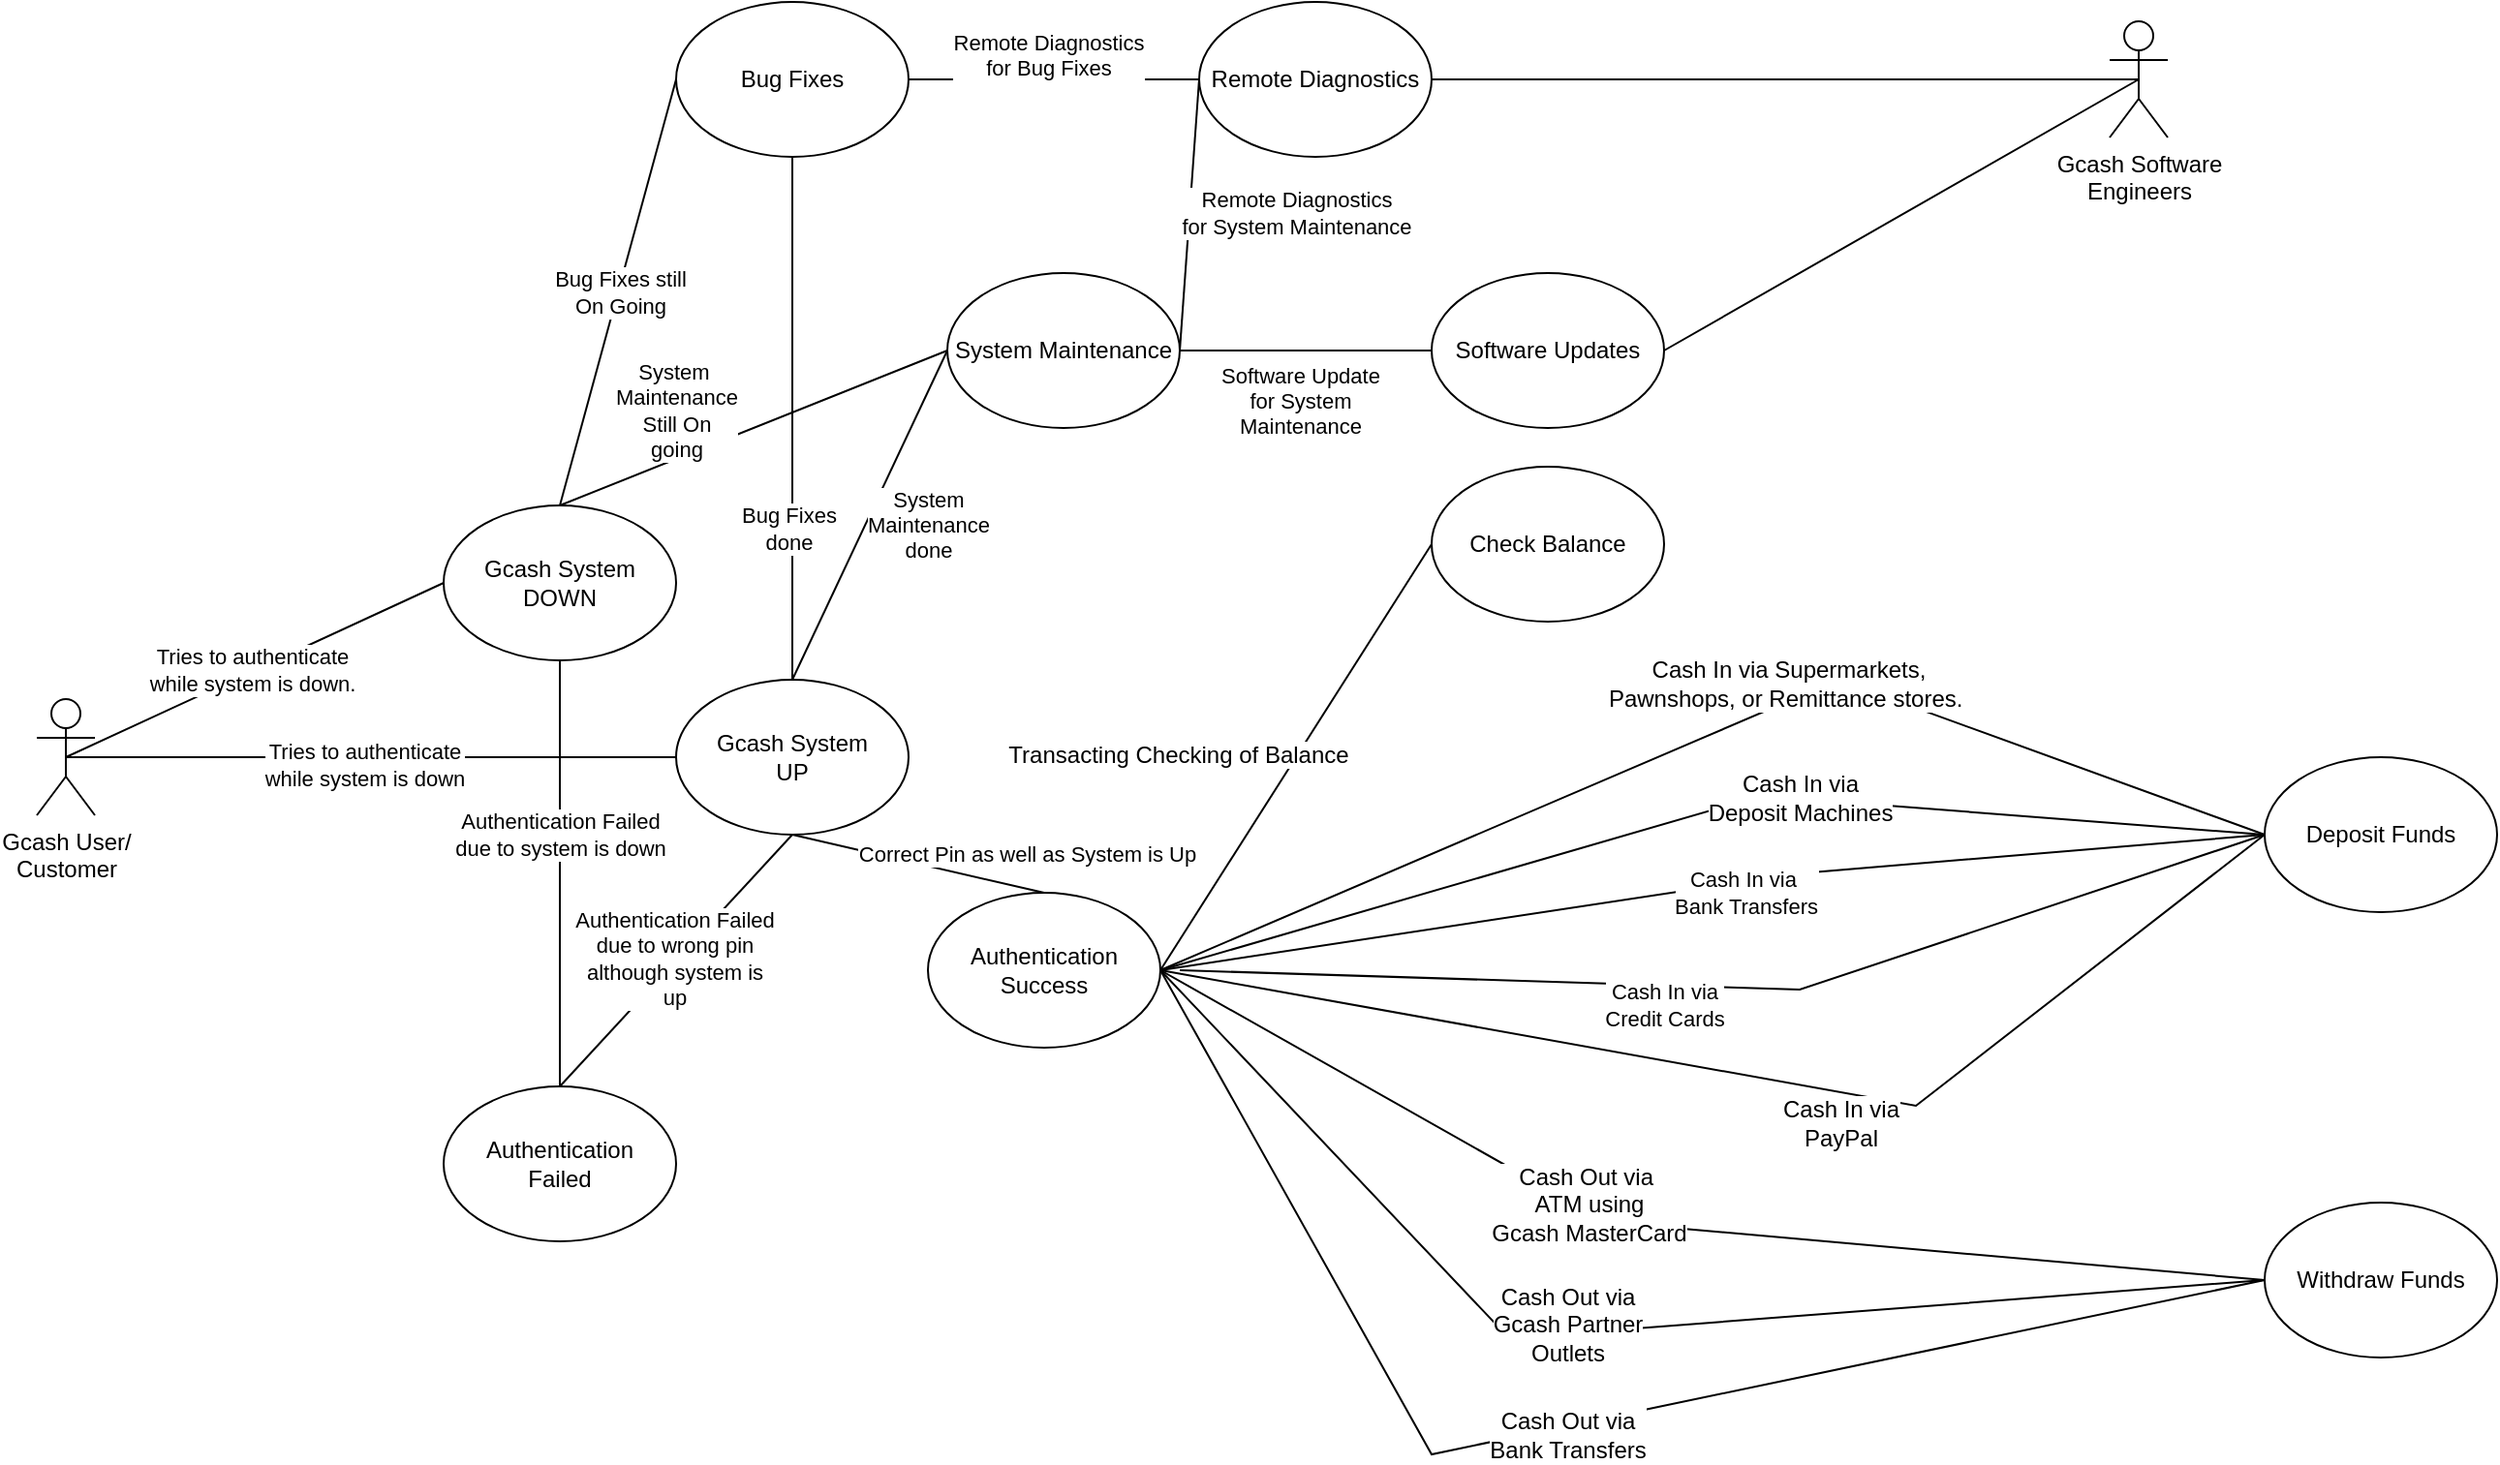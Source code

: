 <mxfile version="22.1.3" type="github">
  <diagram name="Page-1" id="0783ab3e-0a74-02c8-0abd-f7b4e66b4bec">
    <mxGraphModel dx="3316" dy="1930" grid="1" gridSize="10" guides="1" tooltips="1" connect="1" arrows="1" fold="1" page="1" pageScale="1" pageWidth="850" pageHeight="1100" background="none" math="0" shadow="0">
      <root>
        <mxCell id="0" />
        <mxCell id="1" parent="0" />
        <mxCell id="fiwsSdyqOs6rsyfke5sV-4" value="Check Balance" style="ellipse;whiteSpace=wrap;html=1;" parent="1" vertex="1">
          <mxGeometry x="-690" y="-500" width="120" height="80" as="geometry" />
        </mxCell>
        <mxCell id="fiwsSdyqOs6rsyfke5sV-5" value="" style="endArrow=none;html=1;rounded=0;entryX=0;entryY=0.5;entryDx=0;entryDy=0;exitX=1;exitY=0.5;exitDx=0;exitDy=0;" parent="1" source="6iGNeCmWqQAIdZ_xOtgq-26" target="fiwsSdyqOs6rsyfke5sV-4" edge="1">
          <mxGeometry width="50" height="50" relative="1" as="geometry">
            <mxPoint x="-680" y="-380" as="sourcePoint" />
            <mxPoint x="470" y="49.47" as="targetPoint" />
            <Array as="points" />
          </mxGeometry>
        </mxCell>
        <mxCell id="fiwsSdyqOs6rsyfke5sV-6" value="Transacting Checking of Balance" style="edgeLabel;html=1;align=center;verticalAlign=bottom;resizable=0;points=[];fontSize=12;" parent="fiwsSdyqOs6rsyfke5sV-5" vertex="1" connectable="0">
          <mxGeometry x="-0.068" relative="1" as="geometry">
            <mxPoint x="-56" as="offset" />
          </mxGeometry>
        </mxCell>
        <mxCell id="fiwsSdyqOs6rsyfke5sV-9" value="Deposit Funds" style="ellipse;whiteSpace=wrap;html=1;" parent="1" vertex="1">
          <mxGeometry x="-260" y="-350" width="120" height="80" as="geometry" />
        </mxCell>
        <mxCell id="fiwsSdyqOs6rsyfke5sV-10" value="" style="endArrow=none;html=1;rounded=0;exitX=1;exitY=0.5;exitDx=0;exitDy=0;entryX=0;entryY=0.5;entryDx=0;entryDy=0;" parent="1" source="6iGNeCmWqQAIdZ_xOtgq-26" target="fiwsSdyqOs6rsyfke5sV-9" edge="1">
          <mxGeometry width="50" height="50" relative="1" as="geometry">
            <mxPoint x="-680" y="-360" as="sourcePoint" />
            <mxPoint x="210" y="-510" as="targetPoint" />
            <Array as="points">
              <mxPoint x="-480" y="-390" />
            </Array>
          </mxGeometry>
        </mxCell>
        <mxCell id="fiwsSdyqOs6rsyfke5sV-11" value="Cash In via Supermarkets, &lt;br&gt;Pawnshops, or Remittance stores.&amp;nbsp;" style="edgeLabel;html=1;align=center;verticalAlign=bottom;resizable=0;points=[];fontSize=12;" parent="fiwsSdyqOs6rsyfke5sV-10" vertex="1" connectable="0">
          <mxGeometry x="0.005" relative="1" as="geometry">
            <mxPoint x="40" y="-10" as="offset" />
          </mxGeometry>
        </mxCell>
        <mxCell id="fiwsSdyqOs6rsyfke5sV-18" value="" style="endArrow=none;html=1;rounded=0;entryX=1;entryY=0.5;entryDx=0;entryDy=0;exitX=0;exitY=0.5;exitDx=0;exitDy=0;" parent="1" source="fiwsSdyqOs6rsyfke5sV-9" target="6iGNeCmWqQAIdZ_xOtgq-26" edge="1">
          <mxGeometry width="50" height="50" relative="1" as="geometry">
            <mxPoint x="300" y="-360" as="sourcePoint" />
            <mxPoint x="-680" y="-340" as="targetPoint" />
            <Array as="points">
              <mxPoint x="-520" y="-330" />
            </Array>
          </mxGeometry>
        </mxCell>
        <mxCell id="fiwsSdyqOs6rsyfke5sV-19" value="&lt;font style=&quot;font-size: 12px;&quot;&gt;Cash In via &lt;br&gt;Deposit Machines&lt;/font&gt;" style="edgeLabel;html=1;align=center;verticalAlign=middle;resizable=0;points=[];" parent="fiwsSdyqOs6rsyfke5sV-18" vertex="1" connectable="0">
          <mxGeometry x="0.024" y="1" relative="1" as="geometry">
            <mxPoint x="56" y="-11" as="offset" />
          </mxGeometry>
        </mxCell>
        <mxCell id="fiwsSdyqOs6rsyfke5sV-20" value="" style="endArrow=none;html=1;rounded=0;exitX=1;exitY=0.5;exitDx=0;exitDy=0;entryX=0;entryY=0.5;entryDx=0;entryDy=0;" parent="1" source="6iGNeCmWqQAIdZ_xOtgq-26" target="fiwsSdyqOs6rsyfke5sV-9" edge="1">
          <mxGeometry width="50" height="50" relative="1" as="geometry">
            <mxPoint x="-700" y="-270" as="sourcePoint" />
            <mxPoint x="220" y="-350" as="targetPoint" />
            <Array as="points">
              <mxPoint x="-500" y="-290" />
            </Array>
          </mxGeometry>
        </mxCell>
        <mxCell id="fiwsSdyqOs6rsyfke5sV-21" value="Cash In via&amp;nbsp;&lt;br&gt;Bank Transfers" style="edgeLabel;html=1;align=center;verticalAlign=middle;resizable=0;points=[];" parent="fiwsSdyqOs6rsyfke5sV-20" vertex="1" connectable="0">
          <mxGeometry x="0.068" y="1" relative="1" as="geometry">
            <mxPoint x="-2" y="7" as="offset" />
          </mxGeometry>
        </mxCell>
        <mxCell id="fiwsSdyqOs6rsyfke5sV-22" value="" style="endArrow=none;html=1;rounded=0;entryX=0;entryY=0.5;entryDx=0;entryDy=0;" parent="1" target="fiwsSdyqOs6rsyfke5sV-9" edge="1">
          <mxGeometry width="50" height="50" relative="1" as="geometry">
            <mxPoint x="-820" y="-240" as="sourcePoint" />
            <mxPoint x="230" y="-290" as="targetPoint" />
            <Array as="points">
              <mxPoint x="-500" y="-230" />
            </Array>
          </mxGeometry>
        </mxCell>
        <mxCell id="fiwsSdyqOs6rsyfke5sV-23" value="Cash In via &lt;br&gt;Credit Cards" style="edgeLabel;html=1;align=center;verticalAlign=middle;resizable=0;points=[];" parent="fiwsSdyqOs6rsyfke5sV-22" vertex="1" connectable="0">
          <mxGeometry x="0.108" y="-3" relative="1" as="geometry">
            <mxPoint x="-68" y="5" as="offset" />
          </mxGeometry>
        </mxCell>
        <mxCell id="fiwsSdyqOs6rsyfke5sV-25" value="" style="endArrow=none;html=1;rounded=0;exitX=1;exitY=0.5;exitDx=0;exitDy=0;entryX=0;entryY=0.5;entryDx=0;entryDy=0;" parent="1" source="6iGNeCmWqQAIdZ_xOtgq-26" target="fiwsSdyqOs6rsyfke5sV-9" edge="1">
          <mxGeometry width="50" height="50" relative="1" as="geometry">
            <mxPoint x="-680" y="-220" as="sourcePoint" />
            <mxPoint x="210" y="-230" as="targetPoint" />
            <Array as="points">
              <mxPoint x="-440" y="-170" />
            </Array>
          </mxGeometry>
        </mxCell>
        <mxCell id="fiwsSdyqOs6rsyfke5sV-26" value="&lt;font style=&quot;font-size: 12px;&quot;&gt;Cash In via&lt;br&gt;PayPal&lt;br&gt;&lt;/font&gt;" style="edgeLabel;html=1;align=center;verticalAlign=middle;resizable=0;points=[];" parent="fiwsSdyqOs6rsyfke5sV-25" vertex="1" connectable="0">
          <mxGeometry x="0.272" y="-2" relative="1" as="geometry">
            <mxPoint x="-41" y="8" as="offset" />
          </mxGeometry>
        </mxCell>
        <mxCell id="fiwsSdyqOs6rsyfke5sV-27" value="Withdraw Funds" style="ellipse;whiteSpace=wrap;html=1;" parent="1" vertex="1">
          <mxGeometry x="-260" y="-120" width="120" height="80" as="geometry" />
        </mxCell>
        <mxCell id="fiwsSdyqOs6rsyfke5sV-28" value="" style="endArrow=none;html=1;rounded=0;entryX=0;entryY=0.5;entryDx=0;entryDy=0;exitX=1;exitY=0.5;exitDx=0;exitDy=0;" parent="1" source="6iGNeCmWqQAIdZ_xOtgq-26" target="fiwsSdyqOs6rsyfke5sV-27" edge="1">
          <mxGeometry width="50" height="50" relative="1" as="geometry">
            <mxPoint x="-740" y="-170" as="sourcePoint" />
            <mxPoint x="180" y="340" as="targetPoint" />
            <Array as="points">
              <mxPoint x="-600" y="-110" />
            </Array>
          </mxGeometry>
        </mxCell>
        <mxCell id="fiwsSdyqOs6rsyfke5sV-29" value="&lt;font style=&quot;font-size: 12px;&quot;&gt;Cash Out via&amp;nbsp;&lt;br&gt;ATM using&lt;br&gt;Gcash MasterCard&lt;br&gt;&lt;/font&gt;" style="edgeLabel;html=1;align=center;verticalAlign=middle;resizable=0;points=[];" parent="fiwsSdyqOs6rsyfke5sV-28" vertex="1" connectable="0">
          <mxGeometry x="0.076" y="-2" relative="1" as="geometry">
            <mxPoint x="-71" y="-17" as="offset" />
          </mxGeometry>
        </mxCell>
        <mxCell id="fiwsSdyqOs6rsyfke5sV-31" value="" style="endArrow=none;html=1;rounded=0;exitX=0;exitY=0.5;exitDx=0;exitDy=0;entryX=1;entryY=0.5;entryDx=0;entryDy=0;" parent="1" source="fiwsSdyqOs6rsyfke5sV-27" target="6iGNeCmWqQAIdZ_xOtgq-26" edge="1">
          <mxGeometry width="50" height="50" relative="1" as="geometry">
            <mxPoint x="530" y="410" as="sourcePoint" />
            <mxPoint x="-770" y="-110" as="targetPoint" />
            <Array as="points">
              <mxPoint x="-650" y="-50" />
            </Array>
          </mxGeometry>
        </mxCell>
        <mxCell id="fiwsSdyqOs6rsyfke5sV-32" value="&lt;font style=&quot;font-size: 12px;&quot;&gt;Cash Out via&lt;br&gt;Gcash Partner&lt;br&gt;Outlets&lt;br&gt;&lt;/font&gt;" style="edgeLabel;html=1;align=center;verticalAlign=middle;resizable=0;points=[];" parent="fiwsSdyqOs6rsyfke5sV-31" vertex="1" connectable="0">
          <mxGeometry x="-0.087" relative="1" as="geometry">
            <mxPoint x="-63" as="offset" />
          </mxGeometry>
        </mxCell>
        <mxCell id="fiwsSdyqOs6rsyfke5sV-35" value="" style="endArrow=none;html=1;rounded=0;entryX=0;entryY=0.5;entryDx=0;entryDy=0;exitX=1;exitY=0.5;exitDx=0;exitDy=0;" parent="1" source="6iGNeCmWqQAIdZ_xOtgq-26" target="fiwsSdyqOs6rsyfke5sV-27" edge="1">
          <mxGeometry width="50" height="50" relative="1" as="geometry">
            <mxPoint x="-800" y="-60" as="sourcePoint" />
            <mxPoint x="-100" y="250" as="targetPoint" />
            <Array as="points">
              <mxPoint x="-690" y="10" />
            </Array>
          </mxGeometry>
        </mxCell>
        <mxCell id="fiwsSdyqOs6rsyfke5sV-36" value="&lt;font style=&quot;font-size: 12px;&quot;&gt;Cash Out via&lt;br&gt;Bank Transfers&lt;br&gt;&lt;/font&gt;" style="edgeLabel;html=1;align=center;verticalAlign=middle;resizable=0;points=[];" parent="fiwsSdyqOs6rsyfke5sV-35" vertex="1" connectable="0">
          <mxGeometry x="0.239" relative="1" as="geometry">
            <mxPoint x="-90" y="23" as="offset" />
          </mxGeometry>
        </mxCell>
        <mxCell id="fiwsSdyqOs6rsyfke5sV-37" value="Gcash Software&lt;br&gt;Engineers" style="shape=umlActor;verticalLabelPosition=bottom;verticalAlign=top;html=1;outlineConnect=0;" parent="1" vertex="1">
          <mxGeometry x="-340" y="-730" width="30" height="60" as="geometry" />
        </mxCell>
        <mxCell id="fiwsSdyqOs6rsyfke5sV-38" value="System Maintenance" style="ellipse;whiteSpace=wrap;html=1;" parent="1" vertex="1">
          <mxGeometry x="-940" y="-600" width="120" height="80" as="geometry" />
        </mxCell>
        <mxCell id="fiwsSdyqOs6rsyfke5sV-44" value="Bug Fixes" style="ellipse;whiteSpace=wrap;html=1;" parent="1" vertex="1">
          <mxGeometry x="-1080" y="-740" width="120" height="80" as="geometry" />
        </mxCell>
        <mxCell id="fiwsSdyqOs6rsyfke5sV-45" value="" style="endArrow=none;html=1;rounded=0;exitX=1;exitY=0.5;exitDx=0;exitDy=0;entryX=0.5;entryY=0.5;entryDx=0;entryDy=0;entryPerimeter=0;" parent="1" source="6iGNeCmWqQAIdZ_xOtgq-7" target="fiwsSdyqOs6rsyfke5sV-37" edge="1">
          <mxGeometry width="50" height="50" relative="1" as="geometry">
            <mxPoint x="20" y="-480" as="sourcePoint" />
            <mxPoint x="70" y="-530" as="targetPoint" />
            <Array as="points" />
          </mxGeometry>
        </mxCell>
        <mxCell id="6iGNeCmWqQAIdZ_xOtgq-1" value="" style="endArrow=none;html=1;rounded=0;entryX=0.5;entryY=0.5;entryDx=0;entryDy=0;entryPerimeter=0;exitX=1;exitY=0.5;exitDx=0;exitDy=0;" parent="1" target="fiwsSdyqOs6rsyfke5sV-37" edge="1">
          <mxGeometry width="50" height="50" relative="1" as="geometry">
            <mxPoint x="-700" y="-700" as="sourcePoint" />
            <mxPoint x="-570" y="-670" as="targetPoint" />
            <Array as="points" />
          </mxGeometry>
        </mxCell>
        <mxCell id="6iGNeCmWqQAIdZ_xOtgq-4" value="Remote Diagnostics" style="ellipse;whiteSpace=wrap;html=1;" parent="1" vertex="1">
          <mxGeometry x="-810" y="-740" width="120" height="80" as="geometry" />
        </mxCell>
        <mxCell id="6iGNeCmWqQAIdZ_xOtgq-5" value="" style="endArrow=none;html=1;rounded=0;exitX=1;exitY=0.5;exitDx=0;exitDy=0;entryX=0;entryY=0.5;entryDx=0;entryDy=0;" parent="1" source="fiwsSdyqOs6rsyfke5sV-44" target="6iGNeCmWqQAIdZ_xOtgq-4" edge="1">
          <mxGeometry width="50" height="50" relative="1" as="geometry">
            <mxPoint x="-140" y="-570" as="sourcePoint" />
            <mxPoint x="-90" y="-620" as="targetPoint" />
          </mxGeometry>
        </mxCell>
        <mxCell id="69urwu36Ni8ePFmsJxC6-11" value="Remote Diagnostics&lt;br&gt;for Bug Fixes" style="edgeLabel;html=1;align=center;verticalAlign=bottom;resizable=0;points=[];" vertex="1" connectable="0" parent="6iGNeCmWqQAIdZ_xOtgq-5">
          <mxGeometry x="-0.047" y="-2" relative="1" as="geometry">
            <mxPoint as="offset" />
          </mxGeometry>
        </mxCell>
        <mxCell id="6iGNeCmWqQAIdZ_xOtgq-6" value="" style="endArrow=none;html=1;rounded=0;exitX=1;exitY=0.5;exitDx=0;exitDy=0;entryX=0;entryY=0.5;entryDx=0;entryDy=0;" parent="1" source="fiwsSdyqOs6rsyfke5sV-38" target="6iGNeCmWqQAIdZ_xOtgq-4" edge="1">
          <mxGeometry width="50" height="50" relative="1" as="geometry">
            <mxPoint x="-390" y="-570" as="sourcePoint" />
            <mxPoint x="-340" y="-620" as="targetPoint" />
          </mxGeometry>
        </mxCell>
        <mxCell id="69urwu36Ni8ePFmsJxC6-12" value="Remote Diagnostics&lt;br&gt;for System Maintenance" style="edgeLabel;html=1;align=center;verticalAlign=middle;resizable=0;points=[];" vertex="1" connectable="0" parent="6iGNeCmWqQAIdZ_xOtgq-6">
          <mxGeometry x="0.011" relative="1" as="geometry">
            <mxPoint x="55" as="offset" />
          </mxGeometry>
        </mxCell>
        <mxCell id="6iGNeCmWqQAIdZ_xOtgq-7" value="Software Updates" style="ellipse;whiteSpace=wrap;html=1;" parent="1" vertex="1">
          <mxGeometry x="-690" y="-600" width="120" height="80" as="geometry" />
        </mxCell>
        <mxCell id="6iGNeCmWqQAIdZ_xOtgq-8" value="" style="endArrow=none;html=1;rounded=0;exitX=1;exitY=0.5;exitDx=0;exitDy=0;entryX=0;entryY=0.5;entryDx=0;entryDy=0;" parent="1" source="fiwsSdyqOs6rsyfke5sV-38" target="6iGNeCmWqQAIdZ_xOtgq-7" edge="1">
          <mxGeometry width="50" height="50" relative="1" as="geometry">
            <mxPoint x="-130" y="-660" as="sourcePoint" />
            <mxPoint x="-80" y="-710" as="targetPoint" />
          </mxGeometry>
        </mxCell>
        <mxCell id="69urwu36Ni8ePFmsJxC6-15" value="Software Update&lt;br&gt;for System&lt;br&gt;Maintenance" style="edgeLabel;html=1;align=center;verticalAlign=top;resizable=0;points=[];" vertex="1" connectable="0" parent="6iGNeCmWqQAIdZ_xOtgq-8">
          <mxGeometry x="-0.057" relative="1" as="geometry">
            <mxPoint as="offset" />
          </mxGeometry>
        </mxCell>
        <mxCell id="6iGNeCmWqQAIdZ_xOtgq-10" value="Gcash System &lt;br&gt;UP" style="ellipse;whiteSpace=wrap;html=1;" parent="1" vertex="1">
          <mxGeometry x="-1080" y="-390" width="120" height="80" as="geometry" />
        </mxCell>
        <mxCell id="6iGNeCmWqQAIdZ_xOtgq-11" value="Gcash System DOWN" style="ellipse;whiteSpace=wrap;html=1;" parent="1" vertex="1">
          <mxGeometry x="-1200" y="-480" width="120" height="80" as="geometry" />
        </mxCell>
        <mxCell id="6iGNeCmWqQAIdZ_xOtgq-12" value="" style="endArrow=none;html=1;rounded=0;entryX=0;entryY=0.5;entryDx=0;entryDy=0;exitX=0.5;exitY=0;exitDx=0;exitDy=0;" parent="1" source="6iGNeCmWqQAIdZ_xOtgq-11" target="fiwsSdyqOs6rsyfke5sV-44" edge="1">
          <mxGeometry width="50" height="50" relative="1" as="geometry">
            <mxPoint x="-1050" y="-480" as="sourcePoint" />
            <mxPoint x="-1000" y="-530" as="targetPoint" />
          </mxGeometry>
        </mxCell>
        <mxCell id="69urwu36Ni8ePFmsJxC6-8" value="Bug Fixes still&lt;br&gt;On Going" style="edgeLabel;html=1;align=center;verticalAlign=middle;resizable=0;points=[];" vertex="1" connectable="0" parent="6iGNeCmWqQAIdZ_xOtgq-12">
          <mxGeometry x="0.002" y="-1" relative="1" as="geometry">
            <mxPoint y="-1" as="offset" />
          </mxGeometry>
        </mxCell>
        <mxCell id="6iGNeCmWqQAIdZ_xOtgq-13" value="" style="endArrow=none;html=1;rounded=0;entryX=0;entryY=0.5;entryDx=0;entryDy=0;exitX=0.5;exitY=0;exitDx=0;exitDy=0;" parent="1" source="6iGNeCmWqQAIdZ_xOtgq-11" target="fiwsSdyqOs6rsyfke5sV-38" edge="1">
          <mxGeometry width="50" height="50" relative="1" as="geometry">
            <mxPoint x="-1050" y="-480" as="sourcePoint" />
            <mxPoint x="-1000" y="-530" as="targetPoint" />
          </mxGeometry>
        </mxCell>
        <mxCell id="69urwu36Ni8ePFmsJxC6-9" value="System&amp;nbsp;&lt;br&gt;Maintenance&lt;br&gt;Still On&lt;br&gt;going" style="edgeLabel;html=1;align=center;verticalAlign=middle;resizable=0;points=[];" vertex="1" connectable="0" parent="6iGNeCmWqQAIdZ_xOtgq-13">
          <mxGeometry x="-0.283" y="-1" relative="1" as="geometry">
            <mxPoint x="-12" y="-22" as="offset" />
          </mxGeometry>
        </mxCell>
        <mxCell id="6iGNeCmWqQAIdZ_xOtgq-14" value="" style="endArrow=none;html=1;rounded=0;entryX=0.5;entryY=1;entryDx=0;entryDy=0;exitX=0.5;exitY=0;exitDx=0;exitDy=0;" parent="1" source="6iGNeCmWqQAIdZ_xOtgq-10" target="fiwsSdyqOs6rsyfke5sV-44" edge="1">
          <mxGeometry width="50" height="50" relative="1" as="geometry">
            <mxPoint x="-1050" y="-480" as="sourcePoint" />
            <mxPoint x="-1000" y="-530" as="targetPoint" />
          </mxGeometry>
        </mxCell>
        <mxCell id="69urwu36Ni8ePFmsJxC6-7" value="Bug Fixes&lt;br&gt;done" style="edgeLabel;html=1;align=center;verticalAlign=middle;resizable=0;points=[];" vertex="1" connectable="0" parent="6iGNeCmWqQAIdZ_xOtgq-14">
          <mxGeometry x="-0.417" y="2" relative="1" as="geometry">
            <mxPoint as="offset" />
          </mxGeometry>
        </mxCell>
        <mxCell id="6iGNeCmWqQAIdZ_xOtgq-15" value="" style="endArrow=none;html=1;rounded=0;entryX=0;entryY=0.5;entryDx=0;entryDy=0;exitX=0.5;exitY=0;exitDx=0;exitDy=0;" parent="1" source="6iGNeCmWqQAIdZ_xOtgq-10" target="fiwsSdyqOs6rsyfke5sV-38" edge="1">
          <mxGeometry width="50" height="50" relative="1" as="geometry">
            <mxPoint x="-1050" y="-480" as="sourcePoint" />
            <mxPoint x="-1000" y="-530" as="targetPoint" />
          </mxGeometry>
        </mxCell>
        <mxCell id="69urwu36Ni8ePFmsJxC6-6" value="System&lt;br&gt;Maintenance&lt;br&gt;done" style="edgeLabel;html=1;align=center;verticalAlign=middle;resizable=0;points=[];" vertex="1" connectable="0" parent="6iGNeCmWqQAIdZ_xOtgq-15">
          <mxGeometry x="0.07" y="1" relative="1" as="geometry">
            <mxPoint x="28" y="11" as="offset" />
          </mxGeometry>
        </mxCell>
        <mxCell id="6iGNeCmWqQAIdZ_xOtgq-20" value="Gcash User/&lt;br&gt;Customer" style="shape=umlActor;verticalLabelPosition=bottom;verticalAlign=top;html=1;outlineConnect=0;" parent="1" vertex="1">
          <mxGeometry x="-1410" y="-380" width="30" height="60" as="geometry" />
        </mxCell>
        <mxCell id="6iGNeCmWqQAIdZ_xOtgq-23" value="" style="endArrow=none;html=1;rounded=0;exitX=0.5;exitY=0.5;exitDx=0;exitDy=0;exitPerimeter=0;entryX=0;entryY=0.5;entryDx=0;entryDy=0;" parent="1" source="6iGNeCmWqQAIdZ_xOtgq-20" target="6iGNeCmWqQAIdZ_xOtgq-11" edge="1">
          <mxGeometry width="50" height="50" relative="1" as="geometry">
            <mxPoint x="-1330" y="-410" as="sourcePoint" />
            <mxPoint x="-1550" y="-350" as="targetPoint" />
          </mxGeometry>
        </mxCell>
        <mxCell id="69urwu36Ni8ePFmsJxC6-1" value="Tries to authenticate &lt;br&gt;while system is down." style="edgeLabel;html=1;align=center;verticalAlign=middle;resizable=0;points=[];" vertex="1" connectable="0" parent="6iGNeCmWqQAIdZ_xOtgq-23">
          <mxGeometry x="-0.012" y="1" relative="1" as="geometry">
            <mxPoint as="offset" />
          </mxGeometry>
        </mxCell>
        <mxCell id="6iGNeCmWqQAIdZ_xOtgq-24" value="Authentication&lt;br&gt;Failed" style="ellipse;whiteSpace=wrap;html=1;" parent="1" vertex="1">
          <mxGeometry x="-1200" y="-180" width="120" height="80" as="geometry" />
        </mxCell>
        <mxCell id="6iGNeCmWqQAIdZ_xOtgq-26" value="Authentication&lt;br&gt;Success" style="ellipse;whiteSpace=wrap;html=1;" parent="1" vertex="1">
          <mxGeometry x="-950" y="-280" width="120" height="80" as="geometry" />
        </mxCell>
        <mxCell id="6iGNeCmWqQAIdZ_xOtgq-30" value="" style="endArrow=none;html=1;rounded=0;entryX=0.5;entryY=1;entryDx=0;entryDy=0;exitX=0.5;exitY=0;exitDx=0;exitDy=0;" parent="1" source="6iGNeCmWqQAIdZ_xOtgq-24" target="6iGNeCmWqQAIdZ_xOtgq-11" edge="1">
          <mxGeometry width="50" height="50" relative="1" as="geometry">
            <mxPoint x="-1280" y="-280" as="sourcePoint" />
            <mxPoint x="-1230" y="-330" as="targetPoint" />
          </mxGeometry>
        </mxCell>
        <mxCell id="69urwu36Ni8ePFmsJxC6-3" value="Authentication Failed&lt;br&gt;due to system is down" style="edgeLabel;html=1;align=center;verticalAlign=middle;resizable=0;points=[];" vertex="1" connectable="0" parent="6iGNeCmWqQAIdZ_xOtgq-30">
          <mxGeometry x="0.035" relative="1" as="geometry">
            <mxPoint y="-16" as="offset" />
          </mxGeometry>
        </mxCell>
        <mxCell id="6iGNeCmWqQAIdZ_xOtgq-31" value="" style="endArrow=none;html=1;rounded=0;exitX=0.5;exitY=0.5;exitDx=0;exitDy=0;exitPerimeter=0;entryX=0;entryY=0.5;entryDx=0;entryDy=0;" parent="1" source="6iGNeCmWqQAIdZ_xOtgq-20" target="6iGNeCmWqQAIdZ_xOtgq-10" edge="1">
          <mxGeometry width="50" height="50" relative="1" as="geometry">
            <mxPoint x="-1280" y="-280" as="sourcePoint" />
            <mxPoint x="-1230" y="-330" as="targetPoint" />
          </mxGeometry>
        </mxCell>
        <mxCell id="69urwu36Ni8ePFmsJxC6-2" value="Tries to authenticate&lt;br&gt;while system is down" style="edgeLabel;html=1;align=center;verticalAlign=middle;resizable=0;points=[];" vertex="1" connectable="0" parent="6iGNeCmWqQAIdZ_xOtgq-31">
          <mxGeometry x="-0.026" y="-4" relative="1" as="geometry">
            <mxPoint as="offset" />
          </mxGeometry>
        </mxCell>
        <mxCell id="6iGNeCmWqQAIdZ_xOtgq-32" value="" style="endArrow=none;html=1;rounded=0;entryX=0.5;entryY=1;entryDx=0;entryDy=0;exitX=0.5;exitY=0;exitDx=0;exitDy=0;" parent="1" source="6iGNeCmWqQAIdZ_xOtgq-24" target="6iGNeCmWqQAIdZ_xOtgq-10" edge="1">
          <mxGeometry width="50" height="50" relative="1" as="geometry">
            <mxPoint x="-1280" y="-370" as="sourcePoint" />
            <mxPoint x="-1230" y="-420" as="targetPoint" />
          </mxGeometry>
        </mxCell>
        <mxCell id="69urwu36Ni8ePFmsJxC6-4" value="Authentication Failed&lt;br&gt;due to wrong pin&lt;br&gt;although system is&lt;br&gt;up" style="edgeLabel;html=1;align=center;verticalAlign=middle;resizable=0;points=[];" vertex="1" connectable="0" parent="6iGNeCmWqQAIdZ_xOtgq-32">
          <mxGeometry x="0.0" y="2" relative="1" as="geometry">
            <mxPoint as="offset" />
          </mxGeometry>
        </mxCell>
        <mxCell id="6iGNeCmWqQAIdZ_xOtgq-33" value="" style="endArrow=none;html=1;rounded=0;entryX=0.5;entryY=1;entryDx=0;entryDy=0;exitX=0.5;exitY=0;exitDx=0;exitDy=0;" parent="1" source="6iGNeCmWqQAIdZ_xOtgq-26" target="6iGNeCmWqQAIdZ_xOtgq-10" edge="1">
          <mxGeometry width="50" height="50" relative="1" as="geometry">
            <mxPoint x="-1280" y="-370" as="sourcePoint" />
            <mxPoint x="-1230" y="-420" as="targetPoint" />
          </mxGeometry>
        </mxCell>
        <mxCell id="69urwu36Ni8ePFmsJxC6-5" value="Correct Pin as well as System is Up" style="edgeLabel;html=1;align=center;verticalAlign=middle;resizable=0;points=[];" vertex="1" connectable="0" parent="6iGNeCmWqQAIdZ_xOtgq-33">
          <mxGeometry x="0.024" relative="1" as="geometry">
            <mxPoint x="57" y="-5" as="offset" />
          </mxGeometry>
        </mxCell>
      </root>
    </mxGraphModel>
  </diagram>
</mxfile>
